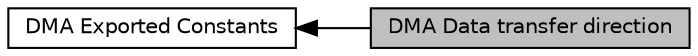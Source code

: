 digraph "DMA Data transfer direction"
{
  edge [fontname="Helvetica",fontsize="10",labelfontname="Helvetica",labelfontsize="10"];
  node [fontname="Helvetica",fontsize="10",shape=box];
  rankdir=LR;
  Node1 [label="DMA Data transfer direction",height=0.2,width=0.4,color="black", fillcolor="grey75", style="filled", fontcolor="black",tooltip=" "];
  Node2 [label="DMA Exported Constants",height=0.2,width=0.4,color="black", fillcolor="white", style="filled",URL="$group__DMA__Exported__Constants.html",tooltip=" "];
  Node2->Node1 [shape=plaintext, dir="back", style="solid"];
}
